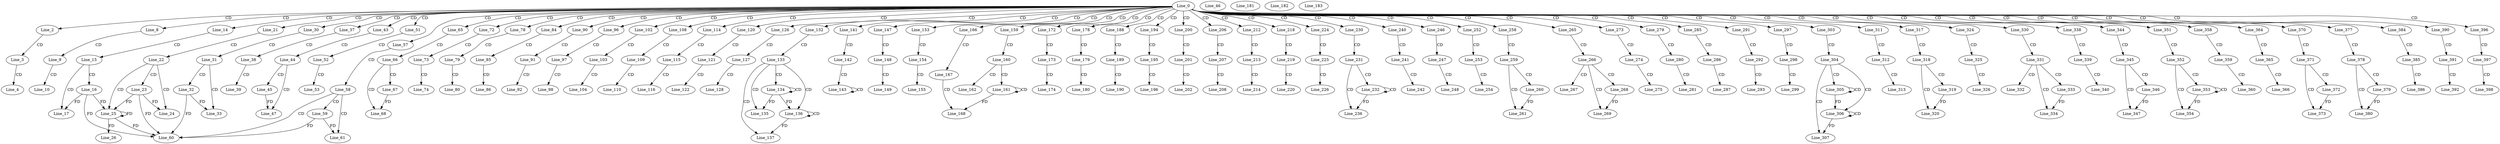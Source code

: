 digraph G {
  Line_0;
  Line_2;
  Line_3;
  Line_4;
  Line_8;
  Line_9;
  Line_10;
  Line_14;
  Line_15;
  Line_16;
  Line_17;
  Line_21;
  Line_22;
  Line_23;
  Line_24;
  Line_25;
  Line_26;
  Line_30;
  Line_31;
  Line_32;
  Line_32;
  Line_32;
  Line_33;
  Line_37;
  Line_38;
  Line_39;
  Line_43;
  Line_44;
  Line_45;
  Line_45;
  Line_46;
  Line_47;
  Line_51;
  Line_52;
  Line_53;
  Line_57;
  Line_58;
  Line_59;
  Line_60;
  Line_61;
  Line_65;
  Line_66;
  Line_67;
  Line_68;
  Line_72;
  Line_73;
  Line_74;
  Line_78;
  Line_79;
  Line_80;
  Line_84;
  Line_85;
  Line_86;
  Line_90;
  Line_91;
  Line_92;
  Line_96;
  Line_97;
  Line_98;
  Line_102;
  Line_103;
  Line_104;
  Line_108;
  Line_109;
  Line_110;
  Line_114;
  Line_115;
  Line_116;
  Line_120;
  Line_121;
  Line_122;
  Line_126;
  Line_127;
  Line_128;
  Line_132;
  Line_133;
  Line_134;
  Line_134;
  Line_134;
  Line_135;
  Line_136;
  Line_136;
  Line_137;
  Line_141;
  Line_142;
  Line_143;
  Line_143;
  Line_147;
  Line_148;
  Line_149;
  Line_153;
  Line_154;
  Line_155;
  Line_159;
  Line_160;
  Line_161;
  Line_161;
  Line_162;
  Line_166;
  Line_167;
  Line_168;
  Line_172;
  Line_173;
  Line_174;
  Line_178;
  Line_179;
  Line_180;
  Line_181;
  Line_182;
  Line_183;
  Line_188;
  Line_189;
  Line_190;
  Line_194;
  Line_195;
  Line_196;
  Line_196;
  Line_196;
  Line_200;
  Line_201;
  Line_202;
  Line_202;
  Line_202;
  Line_206;
  Line_207;
  Line_208;
  Line_212;
  Line_213;
  Line_214;
  Line_218;
  Line_219;
  Line_220;
  Line_224;
  Line_225;
  Line_226;
  Line_230;
  Line_231;
  Line_232;
  Line_232;
  Line_236;
  Line_240;
  Line_241;
  Line_242;
  Line_246;
  Line_247;
  Line_248;
  Line_252;
  Line_253;
  Line_254;
  Line_258;
  Line_259;
  Line_260;
  Line_261;
  Line_265;
  Line_266;
  Line_267;
  Line_268;
  Line_269;
  Line_273;
  Line_274;
  Line_275;
  Line_279;
  Line_280;
  Line_281;
  Line_285;
  Line_286;
  Line_287;
  Line_291;
  Line_292;
  Line_293;
  Line_297;
  Line_298;
  Line_299;
  Line_303;
  Line_304;
  Line_305;
  Line_305;
  Line_305;
  Line_306;
  Line_306;
  Line_306;
  Line_307;
  Line_311;
  Line_312;
  Line_313;
  Line_317;
  Line_318;
  Line_319;
  Line_320;
  Line_324;
  Line_325;
  Line_326;
  Line_330;
  Line_331;
  Line_332;
  Line_333;
  Line_334;
  Line_338;
  Line_339;
  Line_340;
  Line_344;
  Line_345;
  Line_346;
  Line_347;
  Line_351;
  Line_352;
  Line_353;
  Line_353;
  Line_353;
  Line_354;
  Line_358;
  Line_359;
  Line_360;
  Line_364;
  Line_365;
  Line_366;
  Line_370;
  Line_371;
  Line_372;
  Line_373;
  Line_377;
  Line_378;
  Line_379;
  Line_380;
  Line_384;
  Line_385;
  Line_386;
  Line_390;
  Line_391;
  Line_392;
  Line_396;
  Line_397;
  Line_398;
  Line_0 -> Line_2 [ label="CD" ];
  Line_2 -> Line_3 [ label="CD" ];
  Line_3 -> Line_4 [ label="CD" ];
  Line_0 -> Line_8 [ label="CD" ];
  Line_8 -> Line_9 [ label="CD" ];
  Line_9 -> Line_10 [ label="CD" ];
  Line_0 -> Line_14 [ label="CD" ];
  Line_14 -> Line_15 [ label="CD" ];
  Line_15 -> Line_16 [ label="CD" ];
  Line_15 -> Line_17 [ label="CD" ];
  Line_16 -> Line_17 [ label="FD" ];
  Line_0 -> Line_21 [ label="CD" ];
  Line_21 -> Line_22 [ label="CD" ];
  Line_22 -> Line_23 [ label="CD" ];
  Line_22 -> Line_24 [ label="CD" ];
  Line_23 -> Line_24 [ label="FD" ];
  Line_22 -> Line_25 [ label="CD" ];
  Line_23 -> Line_25 [ label="FD" ];
  Line_25 -> Line_25 [ label="FD" ];
  Line_16 -> Line_25 [ label="FD" ];
  Line_25 -> Line_26 [ label="FD" ];
  Line_0 -> Line_30 [ label="CD" ];
  Line_30 -> Line_31 [ label="CD" ];
  Line_31 -> Line_32 [ label="CD" ];
  Line_31 -> Line_33 [ label="CD" ];
  Line_32 -> Line_33 [ label="FD" ];
  Line_0 -> Line_37 [ label="CD" ];
  Line_37 -> Line_38 [ label="CD" ];
  Line_38 -> Line_39 [ label="CD" ];
  Line_0 -> Line_43 [ label="CD" ];
  Line_43 -> Line_44 [ label="CD" ];
  Line_44 -> Line_45 [ label="CD" ];
  Line_44 -> Line_47 [ label="CD" ];
  Line_45 -> Line_47 [ label="FD" ];
  Line_0 -> Line_51 [ label="CD" ];
  Line_51 -> Line_52 [ label="CD" ];
  Line_52 -> Line_53 [ label="CD" ];
  Line_0 -> Line_57 [ label="CD" ];
  Line_57 -> Line_58 [ label="CD" ];
  Line_58 -> Line_59 [ label="CD" ];
  Line_58 -> Line_60 [ label="CD" ];
  Line_59 -> Line_60 [ label="FD" ];
  Line_32 -> Line_60 [ label="FD" ];
  Line_23 -> Line_60 [ label="FD" ];
  Line_25 -> Line_60 [ label="FD" ];
  Line_16 -> Line_60 [ label="FD" ];
  Line_58 -> Line_61 [ label="CD" ];
  Line_59 -> Line_61 [ label="FD" ];
  Line_0 -> Line_65 [ label="CD" ];
  Line_65 -> Line_66 [ label="CD" ];
  Line_66 -> Line_67 [ label="CD" ];
  Line_66 -> Line_68 [ label="CD" ];
  Line_67 -> Line_68 [ label="FD" ];
  Line_0 -> Line_72 [ label="CD" ];
  Line_72 -> Line_73 [ label="CD" ];
  Line_73 -> Line_74 [ label="CD" ];
  Line_0 -> Line_78 [ label="CD" ];
  Line_78 -> Line_79 [ label="CD" ];
  Line_79 -> Line_80 [ label="CD" ];
  Line_0 -> Line_84 [ label="CD" ];
  Line_84 -> Line_85 [ label="CD" ];
  Line_85 -> Line_86 [ label="CD" ];
  Line_0 -> Line_90 [ label="CD" ];
  Line_90 -> Line_91 [ label="CD" ];
  Line_91 -> Line_92 [ label="CD" ];
  Line_0 -> Line_96 [ label="CD" ];
  Line_96 -> Line_97 [ label="CD" ];
  Line_97 -> Line_98 [ label="CD" ];
  Line_0 -> Line_102 [ label="CD" ];
  Line_102 -> Line_103 [ label="CD" ];
  Line_103 -> Line_104 [ label="CD" ];
  Line_0 -> Line_108 [ label="CD" ];
  Line_108 -> Line_109 [ label="CD" ];
  Line_109 -> Line_110 [ label="CD" ];
  Line_0 -> Line_114 [ label="CD" ];
  Line_114 -> Line_115 [ label="CD" ];
  Line_115 -> Line_116 [ label="CD" ];
  Line_0 -> Line_120 [ label="CD" ];
  Line_120 -> Line_121 [ label="CD" ];
  Line_121 -> Line_122 [ label="CD" ];
  Line_0 -> Line_126 [ label="CD" ];
  Line_126 -> Line_127 [ label="CD" ];
  Line_127 -> Line_128 [ label="CD" ];
  Line_0 -> Line_132 [ label="CD" ];
  Line_132 -> Line_133 [ label="CD" ];
  Line_133 -> Line_134 [ label="CD" ];
  Line_134 -> Line_134 [ label="CD" ];
  Line_133 -> Line_135 [ label="CD" ];
  Line_134 -> Line_135 [ label="FD" ];
  Line_133 -> Line_136 [ label="CD" ];
  Line_136 -> Line_136 [ label="CD" ];
  Line_134 -> Line_136 [ label="FD" ];
  Line_133 -> Line_137 [ label="CD" ];
  Line_136 -> Line_137 [ label="FD" ];
  Line_0 -> Line_141 [ label="CD" ];
  Line_141 -> Line_142 [ label="CD" ];
  Line_142 -> Line_143 [ label="CD" ];
  Line_143 -> Line_143 [ label="CD" ];
  Line_0 -> Line_147 [ label="CD" ];
  Line_147 -> Line_148 [ label="CD" ];
  Line_148 -> Line_149 [ label="CD" ];
  Line_0 -> Line_153 [ label="CD" ];
  Line_153 -> Line_154 [ label="CD" ];
  Line_154 -> Line_155 [ label="CD" ];
  Line_0 -> Line_159 [ label="CD" ];
  Line_159 -> Line_160 [ label="CD" ];
  Line_160 -> Line_161 [ label="CD" ];
  Line_161 -> Line_161 [ label="CD" ];
  Line_160 -> Line_162 [ label="CD" ];
  Line_0 -> Line_166 [ label="CD" ];
  Line_166 -> Line_167 [ label="CD" ];
  Line_167 -> Line_168 [ label="CD" ];
  Line_161 -> Line_168 [ label="FD" ];
  Line_0 -> Line_172 [ label="CD" ];
  Line_172 -> Line_173 [ label="CD" ];
  Line_173 -> Line_174 [ label="CD" ];
  Line_0 -> Line_178 [ label="CD" ];
  Line_178 -> Line_179 [ label="CD" ];
  Line_179 -> Line_180 [ label="CD" ];
  Line_0 -> Line_188 [ label="CD" ];
  Line_188 -> Line_189 [ label="CD" ];
  Line_189 -> Line_190 [ label="CD" ];
  Line_0 -> Line_194 [ label="CD" ];
  Line_194 -> Line_195 [ label="CD" ];
  Line_195 -> Line_196 [ label="CD" ];
  Line_0 -> Line_200 [ label="CD" ];
  Line_200 -> Line_201 [ label="CD" ];
  Line_201 -> Line_202 [ label="CD" ];
  Line_0 -> Line_206 [ label="CD" ];
  Line_206 -> Line_207 [ label="CD" ];
  Line_207 -> Line_208 [ label="CD" ];
  Line_0 -> Line_212 [ label="CD" ];
  Line_212 -> Line_213 [ label="CD" ];
  Line_213 -> Line_214 [ label="CD" ];
  Line_0 -> Line_218 [ label="CD" ];
  Line_218 -> Line_219 [ label="CD" ];
  Line_219 -> Line_220 [ label="CD" ];
  Line_0 -> Line_224 [ label="CD" ];
  Line_224 -> Line_225 [ label="CD" ];
  Line_225 -> Line_226 [ label="CD" ];
  Line_0 -> Line_230 [ label="CD" ];
  Line_230 -> Line_231 [ label="CD" ];
  Line_231 -> Line_232 [ label="CD" ];
  Line_232 -> Line_232 [ label="CD" ];
  Line_231 -> Line_236 [ label="CD" ];
  Line_232 -> Line_236 [ label="FD" ];
  Line_0 -> Line_240 [ label="CD" ];
  Line_240 -> Line_241 [ label="CD" ];
  Line_241 -> Line_242 [ label="CD" ];
  Line_0 -> Line_246 [ label="CD" ];
  Line_246 -> Line_247 [ label="CD" ];
  Line_247 -> Line_248 [ label="CD" ];
  Line_0 -> Line_252 [ label="CD" ];
  Line_252 -> Line_253 [ label="CD" ];
  Line_253 -> Line_254 [ label="CD" ];
  Line_0 -> Line_258 [ label="CD" ];
  Line_258 -> Line_259 [ label="CD" ];
  Line_259 -> Line_260 [ label="CD" ];
  Line_259 -> Line_261 [ label="CD" ];
  Line_260 -> Line_261 [ label="FD" ];
  Line_0 -> Line_265 [ label="CD" ];
  Line_265 -> Line_266 [ label="CD" ];
  Line_266 -> Line_267 [ label="CD" ];
  Line_266 -> Line_268 [ label="CD" ];
  Line_266 -> Line_269 [ label="CD" ];
  Line_268 -> Line_269 [ label="FD" ];
  Line_0 -> Line_273 [ label="CD" ];
  Line_273 -> Line_274 [ label="CD" ];
  Line_274 -> Line_275 [ label="CD" ];
  Line_0 -> Line_279 [ label="CD" ];
  Line_279 -> Line_280 [ label="CD" ];
  Line_280 -> Line_281 [ label="CD" ];
  Line_0 -> Line_285 [ label="CD" ];
  Line_285 -> Line_286 [ label="CD" ];
  Line_286 -> Line_287 [ label="CD" ];
  Line_0 -> Line_291 [ label="CD" ];
  Line_291 -> Line_292 [ label="CD" ];
  Line_292 -> Line_293 [ label="CD" ];
  Line_0 -> Line_297 [ label="CD" ];
  Line_297 -> Line_298 [ label="CD" ];
  Line_298 -> Line_299 [ label="CD" ];
  Line_0 -> Line_303 [ label="CD" ];
  Line_303 -> Line_304 [ label="CD" ];
  Line_304 -> Line_305 [ label="CD" ];
  Line_305 -> Line_305 [ label="CD" ];
  Line_304 -> Line_306 [ label="CD" ];
  Line_306 -> Line_306 [ label="CD" ];
  Line_305 -> Line_306 [ label="FD" ];
  Line_304 -> Line_307 [ label="CD" ];
  Line_306 -> Line_307 [ label="FD" ];
  Line_0 -> Line_311 [ label="CD" ];
  Line_311 -> Line_312 [ label="CD" ];
  Line_312 -> Line_313 [ label="CD" ];
  Line_0 -> Line_317 [ label="CD" ];
  Line_317 -> Line_318 [ label="CD" ];
  Line_318 -> Line_319 [ label="CD" ];
  Line_318 -> Line_320 [ label="CD" ];
  Line_319 -> Line_320 [ label="FD" ];
  Line_0 -> Line_324 [ label="CD" ];
  Line_324 -> Line_325 [ label="CD" ];
  Line_325 -> Line_326 [ label="CD" ];
  Line_0 -> Line_330 [ label="CD" ];
  Line_330 -> Line_331 [ label="CD" ];
  Line_331 -> Line_332 [ label="CD" ];
  Line_331 -> Line_333 [ label="CD" ];
  Line_331 -> Line_334 [ label="CD" ];
  Line_333 -> Line_334 [ label="FD" ];
  Line_0 -> Line_338 [ label="CD" ];
  Line_338 -> Line_339 [ label="CD" ];
  Line_339 -> Line_340 [ label="CD" ];
  Line_0 -> Line_344 [ label="CD" ];
  Line_344 -> Line_345 [ label="CD" ];
  Line_345 -> Line_346 [ label="CD" ];
  Line_345 -> Line_347 [ label="CD" ];
  Line_346 -> Line_347 [ label="FD" ];
  Line_0 -> Line_351 [ label="CD" ];
  Line_351 -> Line_352 [ label="CD" ];
  Line_352 -> Line_353 [ label="CD" ];
  Line_353 -> Line_353 [ label="CD" ];
  Line_352 -> Line_354 [ label="CD" ];
  Line_353 -> Line_354 [ label="FD" ];
  Line_0 -> Line_358 [ label="CD" ];
  Line_358 -> Line_359 [ label="CD" ];
  Line_359 -> Line_360 [ label="CD" ];
  Line_0 -> Line_364 [ label="CD" ];
  Line_364 -> Line_365 [ label="CD" ];
  Line_365 -> Line_366 [ label="CD" ];
  Line_0 -> Line_370 [ label="CD" ];
  Line_370 -> Line_371 [ label="CD" ];
  Line_371 -> Line_372 [ label="CD" ];
  Line_371 -> Line_373 [ label="CD" ];
  Line_372 -> Line_373 [ label="FD" ];
  Line_0 -> Line_377 [ label="CD" ];
  Line_377 -> Line_378 [ label="CD" ];
  Line_378 -> Line_379 [ label="CD" ];
  Line_378 -> Line_380 [ label="CD" ];
  Line_379 -> Line_380 [ label="FD" ];
  Line_0 -> Line_384 [ label="CD" ];
  Line_384 -> Line_385 [ label="CD" ];
  Line_385 -> Line_386 [ label="CD" ];
  Line_0 -> Line_390 [ label="CD" ];
  Line_390 -> Line_391 [ label="CD" ];
  Line_391 -> Line_392 [ label="CD" ];
  Line_0 -> Line_396 [ label="CD" ];
  Line_396 -> Line_397 [ label="CD" ];
  Line_397 -> Line_398 [ label="CD" ];
}
